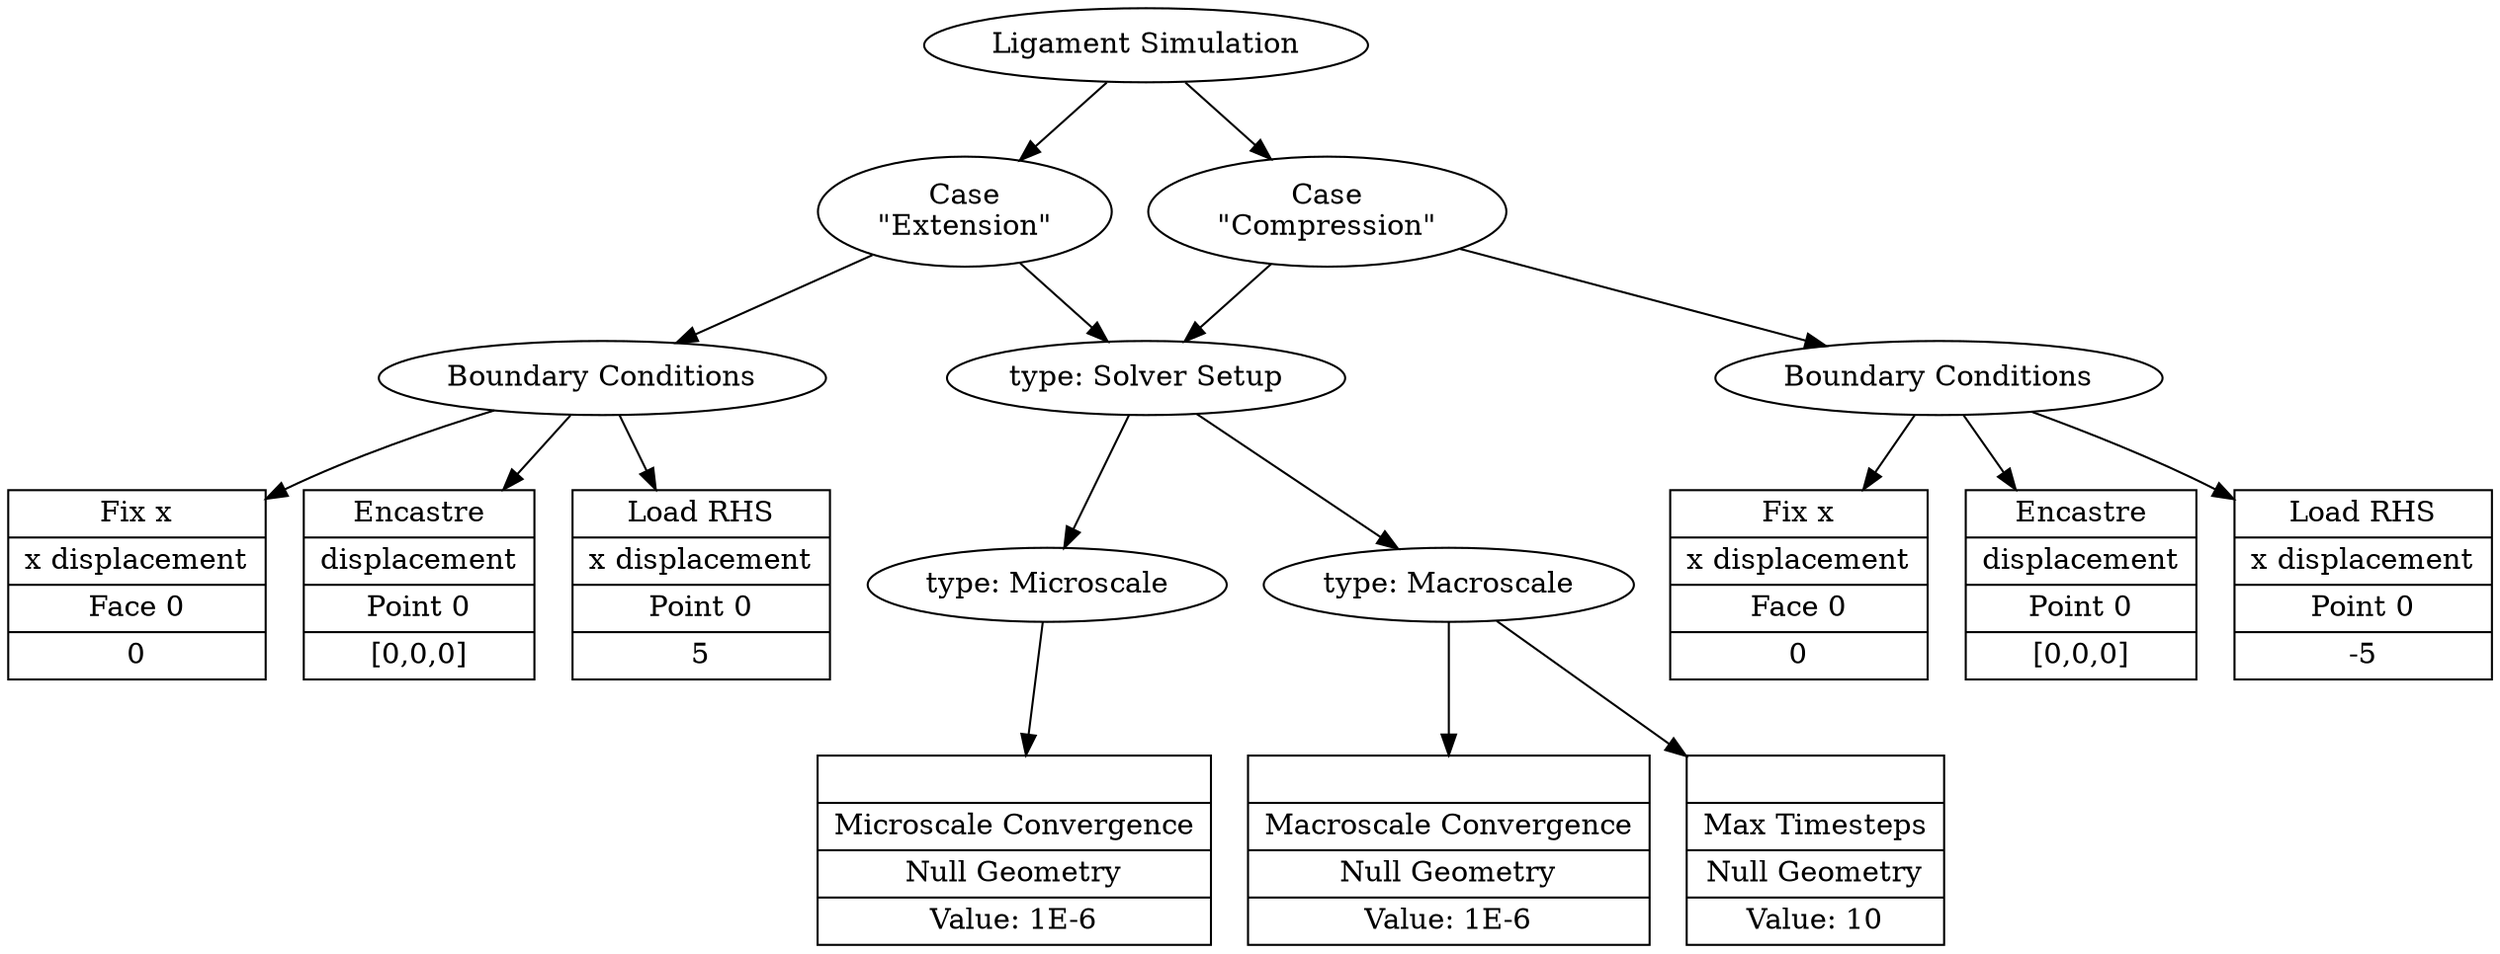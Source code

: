 strict digraph {
  simulation [label="Ligament Simulation"]
  micro_cnvg_tol [shape=record,label="{|Microscale Convergence | Null Geometry | Value: 1E-6}"];
  macro_cnvg_tol [shape=record,label="{|Macroscale Convergence | Null Geometry | Value: 1E-6}"];
  max_tsteps [shape=record,label="{|Max Timesteps | Null Geometry | Value: 10}"];
  case1_bc [label="Boundary Conditions"];
  case2_bc [label="Boundary Conditions"];
  case1_fix_x [shape=record,label="{Fix x| x displacement | Face 0 | 0}"];
  case1_encastre [shape=record,label="{Encastre | displacement | Point 0 | [0,0,0]}"];
  case1_displacement [shape=record,label="{Load RHS | x displacement | Point 0| 5}"];
  case2_fix_x [shape=record,label="{Fix x| x displacement | Face 0 | 0}"];
  case2_encastre [shape=record,label="{Encastre | displacement | Point 0 | [0,0,0]}"];
  case2_displacement [shape=record,label="{Load RHS | x displacement | Point 0| -5}"];
  case1 [label="Case\n\"Extension\""]
  case2 [label="Case\n\"Compression\""]
  microscale [label="type: Microscale"];
  macroscale [label="type: Macroscale"];
  solver_setup [label="type: Solver Setup"];

  simulation -> {case1,case2};
  case1 -> solver_setup;
  case2 -> solver_setup;
  solver_setup -> {microscale, macroscale};
  microscale -> micro_cnvg_tol;
  macroscale -> macro_cnvg_tol;
  macroscale ->max_tsteps;
  case1->case1_bc;
  case2 -> case2_bc;
  case1_bc -> case1_fix_x;
  case1_bc -> case1_encastre;
  case1_bc -> case1_displacement;

  case2_bc -> case2_fix_x;
  case2_bc -> case2_encastre;
  case2_bc -> case2_displacement;
}
